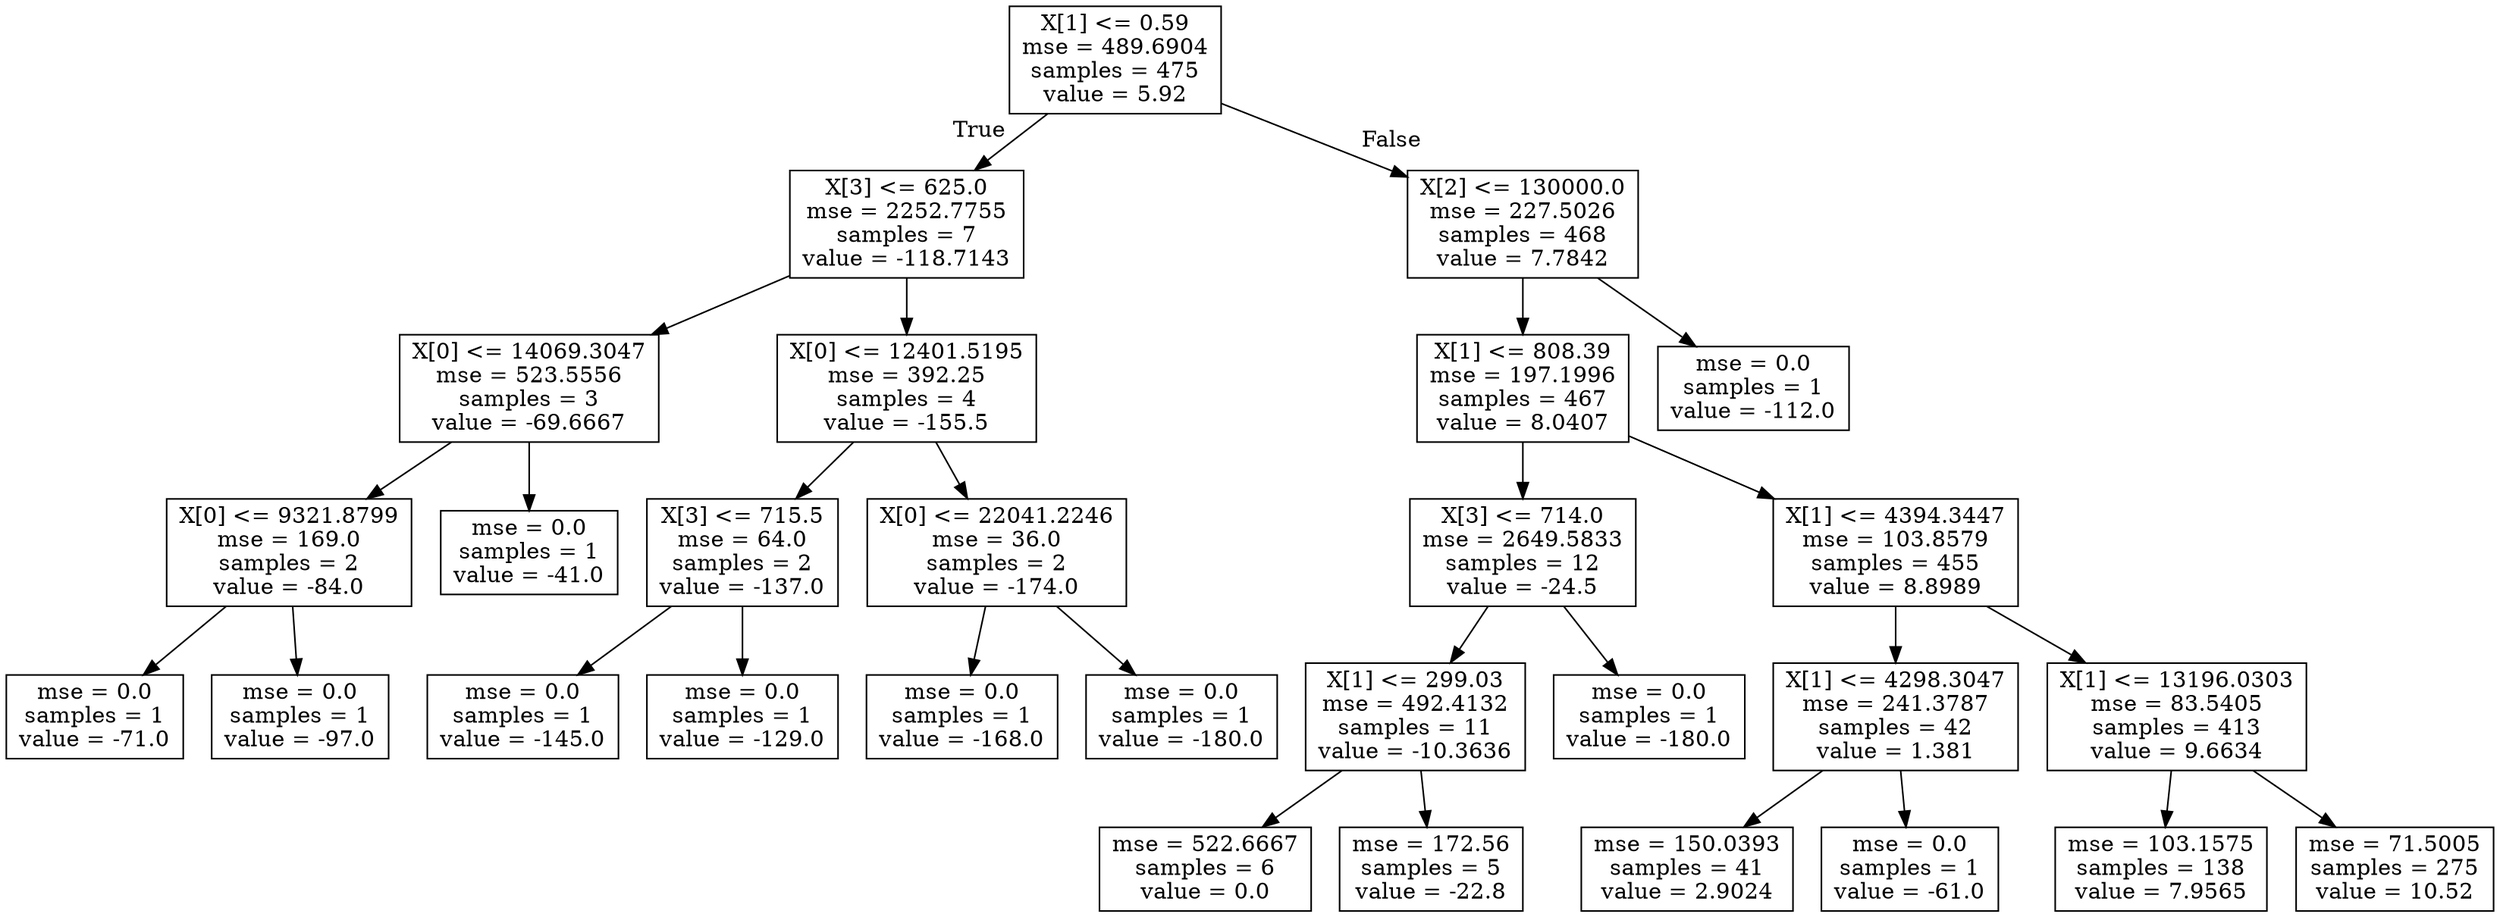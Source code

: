 digraph Tree {
node [shape=box] ;
0 [label="X[1] <= 0.59\nmse = 489.6904\nsamples = 475\nvalue = 5.92"] ;
1 [label="X[3] <= 625.0\nmse = 2252.7755\nsamples = 7\nvalue = -118.7143"] ;
0 -> 1 [labeldistance=2.5, labelangle=45, headlabel="True"] ;
2 [label="X[0] <= 14069.3047\nmse = 523.5556\nsamples = 3\nvalue = -69.6667"] ;
1 -> 2 ;
3 [label="X[0] <= 9321.8799\nmse = 169.0\nsamples = 2\nvalue = -84.0"] ;
2 -> 3 ;
4 [label="mse = 0.0\nsamples = 1\nvalue = -71.0"] ;
3 -> 4 ;
5 [label="mse = 0.0\nsamples = 1\nvalue = -97.0"] ;
3 -> 5 ;
6 [label="mse = 0.0\nsamples = 1\nvalue = -41.0"] ;
2 -> 6 ;
7 [label="X[0] <= 12401.5195\nmse = 392.25\nsamples = 4\nvalue = -155.5"] ;
1 -> 7 ;
8 [label="X[3] <= 715.5\nmse = 64.0\nsamples = 2\nvalue = -137.0"] ;
7 -> 8 ;
9 [label="mse = 0.0\nsamples = 1\nvalue = -145.0"] ;
8 -> 9 ;
10 [label="mse = 0.0\nsamples = 1\nvalue = -129.0"] ;
8 -> 10 ;
11 [label="X[0] <= 22041.2246\nmse = 36.0\nsamples = 2\nvalue = -174.0"] ;
7 -> 11 ;
12 [label="mse = 0.0\nsamples = 1\nvalue = -168.0"] ;
11 -> 12 ;
13 [label="mse = 0.0\nsamples = 1\nvalue = -180.0"] ;
11 -> 13 ;
14 [label="X[2] <= 130000.0\nmse = 227.5026\nsamples = 468\nvalue = 7.7842"] ;
0 -> 14 [labeldistance=2.5, labelangle=-45, headlabel="False"] ;
15 [label="X[1] <= 808.39\nmse = 197.1996\nsamples = 467\nvalue = 8.0407"] ;
14 -> 15 ;
16 [label="X[3] <= 714.0\nmse = 2649.5833\nsamples = 12\nvalue = -24.5"] ;
15 -> 16 ;
17 [label="X[1] <= 299.03\nmse = 492.4132\nsamples = 11\nvalue = -10.3636"] ;
16 -> 17 ;
18 [label="mse = 522.6667\nsamples = 6\nvalue = 0.0"] ;
17 -> 18 ;
19 [label="mse = 172.56\nsamples = 5\nvalue = -22.8"] ;
17 -> 19 ;
20 [label="mse = 0.0\nsamples = 1\nvalue = -180.0"] ;
16 -> 20 ;
21 [label="X[1] <= 4394.3447\nmse = 103.8579\nsamples = 455\nvalue = 8.8989"] ;
15 -> 21 ;
22 [label="X[1] <= 4298.3047\nmse = 241.3787\nsamples = 42\nvalue = 1.381"] ;
21 -> 22 ;
23 [label="mse = 150.0393\nsamples = 41\nvalue = 2.9024"] ;
22 -> 23 ;
24 [label="mse = 0.0\nsamples = 1\nvalue = -61.0"] ;
22 -> 24 ;
25 [label="X[1] <= 13196.0303\nmse = 83.5405\nsamples = 413\nvalue = 9.6634"] ;
21 -> 25 ;
26 [label="mse = 103.1575\nsamples = 138\nvalue = 7.9565"] ;
25 -> 26 ;
27 [label="mse = 71.5005\nsamples = 275\nvalue = 10.52"] ;
25 -> 27 ;
28 [label="mse = 0.0\nsamples = 1\nvalue = -112.0"] ;
14 -> 28 ;
}